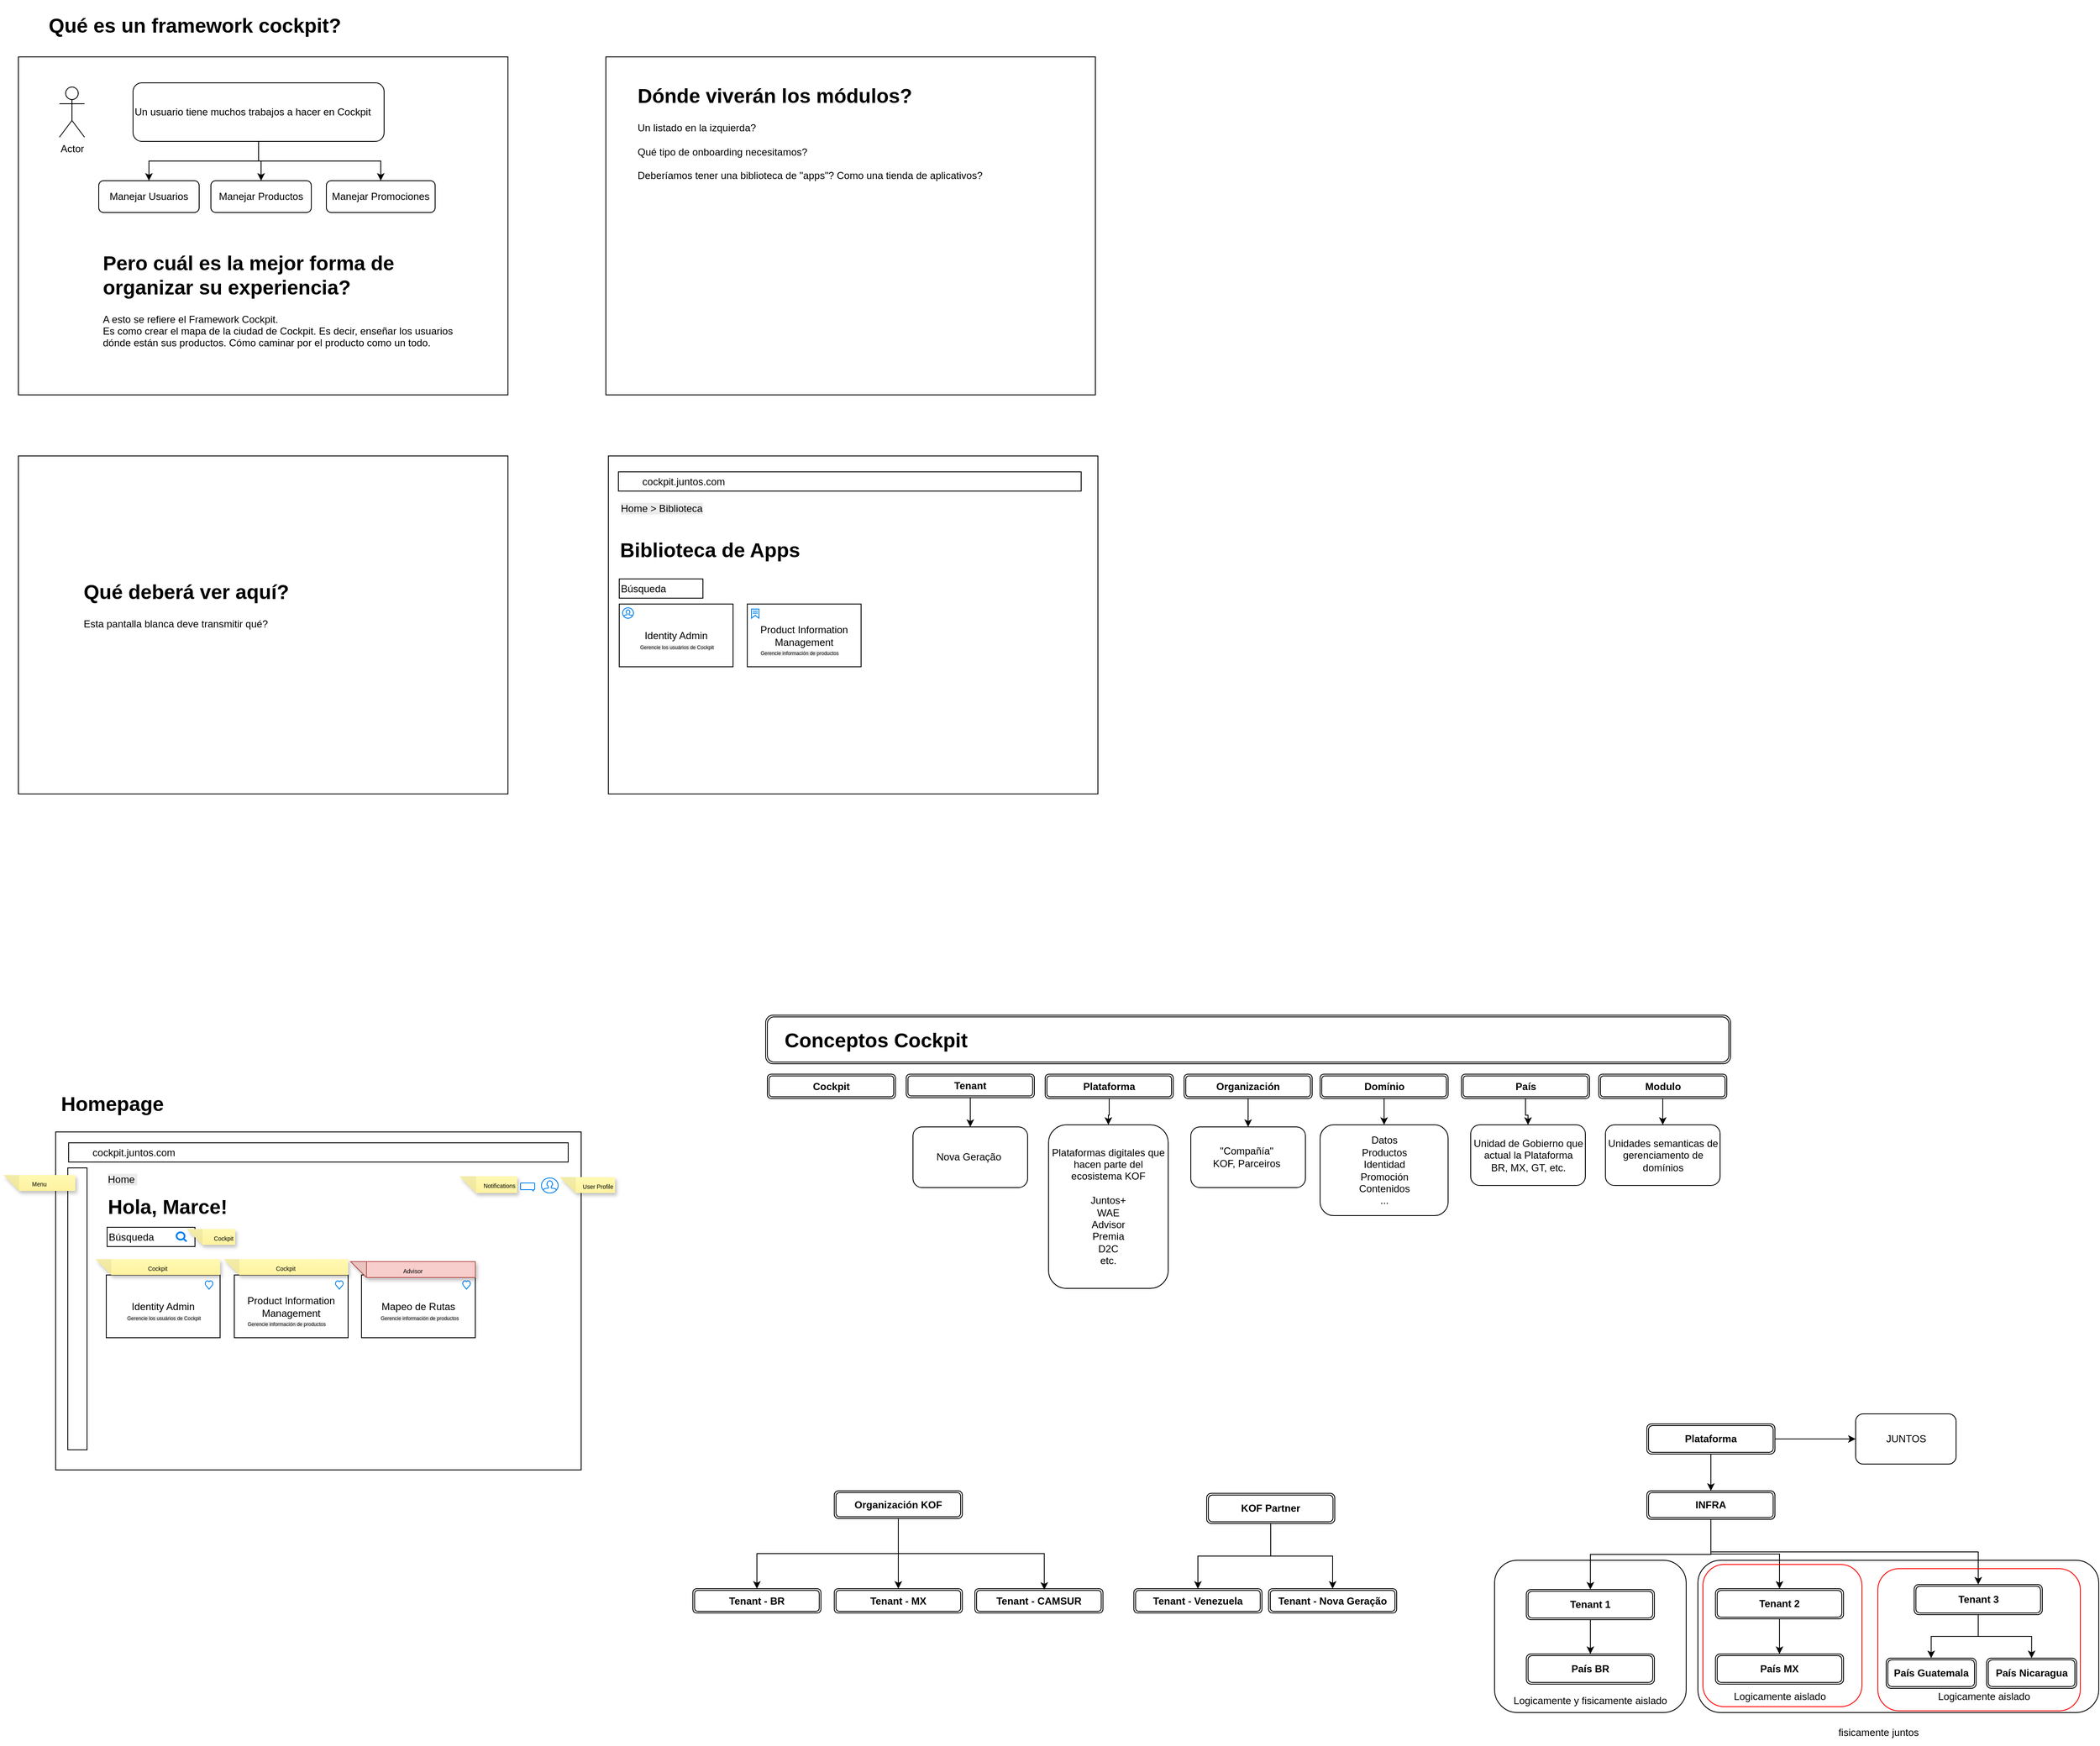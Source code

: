 <mxfile version="27.1.4">
  <diagram name="Página-1" id="NfhQ_CiL9qwO_JdaQRNy">
    <mxGraphModel dx="3854" dy="2146" grid="0" gridSize="10" guides="1" tooltips="1" connect="1" arrows="1" fold="1" page="1" pageScale="1" pageWidth="827" pageHeight="1169" math="0" shadow="0">
      <root>
        <mxCell id="0" />
        <mxCell id="1" parent="0" />
        <mxCell id="zby7YGeYI-O8FfcutoNm-88" value="" style="rounded=1;whiteSpace=wrap;html=1;" vertex="1" parent="1">
          <mxGeometry x="2076" y="1911" width="479" height="182" as="geometry" />
        </mxCell>
        <mxCell id="zby7YGeYI-O8FfcutoNm-86" value="" style="rounded=1;whiteSpace=wrap;html=1;" vertex="1" parent="1">
          <mxGeometry x="1833" y="1911" width="229" height="182" as="geometry" />
        </mxCell>
        <mxCell id="zby7YGeYI-O8FfcutoNm-31" value="" style="shape=ext;double=1;rounded=1;whiteSpace=wrap;html=1;align=center;" vertex="1" parent="1">
          <mxGeometry x="962" y="1259.5" width="1153" height="58" as="geometry" />
        </mxCell>
        <mxCell id="JKRDZms4e6L6lVvPqIm0-1" value="" style="rounded=0;whiteSpace=wrap;html=1;" parent="1" vertex="1">
          <mxGeometry x="69" y="114" width="585" height="404" as="geometry" />
        </mxCell>
        <mxCell id="JKRDZms4e6L6lVvPqIm0-3" value="&lt;h1&gt;&lt;b&gt;Qué es un framework cockpit?&lt;/b&gt;&lt;/h1&gt;" style="text;html=1;align=center;verticalAlign=middle;whiteSpace=wrap;rounded=0;" parent="1" vertex="1">
          <mxGeometry x="69" y="66" width="422" height="21" as="geometry" />
        </mxCell>
        <mxCell id="JKRDZms4e6L6lVvPqIm0-4" value="Actor" style="shape=umlActor;verticalLabelPosition=bottom;verticalAlign=top;html=1;outlineConnect=0;" parent="1" vertex="1">
          <mxGeometry x="118" y="150" width="30" height="60" as="geometry" />
        </mxCell>
        <mxCell id="JKRDZms4e6L6lVvPqIm0-9" value="" style="edgeStyle=orthogonalEdgeStyle;rounded=0;orthogonalLoop=1;jettySize=auto;html=1;" parent="1" source="JKRDZms4e6L6lVvPqIm0-7" target="JKRDZms4e6L6lVvPqIm0-8" edge="1">
          <mxGeometry relative="1" as="geometry" />
        </mxCell>
        <mxCell id="JKRDZms4e6L6lVvPqIm0-12" style="edgeStyle=orthogonalEdgeStyle;rounded=0;orthogonalLoop=1;jettySize=auto;html=1;" parent="1" source="JKRDZms4e6L6lVvPqIm0-7" target="JKRDZms4e6L6lVvPqIm0-10" edge="1">
          <mxGeometry relative="1" as="geometry" />
        </mxCell>
        <mxCell id="JKRDZms4e6L6lVvPqIm0-13" style="edgeStyle=orthogonalEdgeStyle;rounded=0;orthogonalLoop=1;jettySize=auto;html=1;" parent="1" source="JKRDZms4e6L6lVvPqIm0-7" target="JKRDZms4e6L6lVvPqIm0-11" edge="1">
          <mxGeometry relative="1" as="geometry" />
        </mxCell>
        <mxCell id="JKRDZms4e6L6lVvPqIm0-7" value="Un usuario tiene muchos trabajos a hacer en Cockpit" style="rounded=1;whiteSpace=wrap;html=1;align=left;" parent="1" vertex="1">
          <mxGeometry x="206" y="145" width="300" height="70" as="geometry" />
        </mxCell>
        <mxCell id="JKRDZms4e6L6lVvPqIm0-8" value="Manejar Usuarios" style="rounded=1;whiteSpace=wrap;html=1;align=center;" parent="1" vertex="1">
          <mxGeometry x="165" y="262" width="120" height="38" as="geometry" />
        </mxCell>
        <mxCell id="JKRDZms4e6L6lVvPqIm0-10" value="Manejar Productos" style="rounded=1;whiteSpace=wrap;html=1;align=center;" parent="1" vertex="1">
          <mxGeometry x="299" y="262" width="120" height="38" as="geometry" />
        </mxCell>
        <mxCell id="JKRDZms4e6L6lVvPqIm0-11" value="Manejar Promociones" style="rounded=1;whiteSpace=wrap;html=1;align=center;" parent="1" vertex="1">
          <mxGeometry x="437" y="262" width="130" height="38" as="geometry" />
        </mxCell>
        <mxCell id="JKRDZms4e6L6lVvPqIm0-15" value="&lt;h1 style=&quot;margin-top: 0px;&quot;&gt;Pero cuál es la mejor forma de organizar su experiencia?&lt;/h1&gt;&lt;p&gt;A esto se refiere el Framework Cockpit.&lt;br&gt;Es como crear el mapa de la ciudad de Cockpit. Es decir, enseñar los usuarios dónde están sus productos. Cómo caminar por el producto como un todo.&lt;/p&gt;" style="text;html=1;whiteSpace=wrap;overflow=hidden;rounded=0;" parent="1" vertex="1">
          <mxGeometry x="168" y="340" width="455" height="120" as="geometry" />
        </mxCell>
        <mxCell id="JKRDZms4e6L6lVvPqIm0-16" value="" style="rounded=0;whiteSpace=wrap;html=1;" parent="1" vertex="1">
          <mxGeometry x="771" y="114" width="585" height="404" as="geometry" />
        </mxCell>
        <mxCell id="JKRDZms4e6L6lVvPqIm0-17" value="&lt;h1 style=&quot;margin-top: 0px;&quot;&gt;Dónde viverán los módulos?&lt;/h1&gt;&lt;div&gt;Un listado en la izquierda?&lt;/div&gt;&lt;div&gt;&lt;br&gt;Qué tipo de onboarding necesitamos?&lt;br&gt;&lt;br&gt;Deberíamos tener una biblioteca de &quot;apps&quot;? Como una tienda de aplicativos?&lt;br&gt;&lt;br&gt;&lt;br&gt;&lt;/div&gt;" style="text;html=1;whiteSpace=wrap;overflow=hidden;rounded=0;" parent="1" vertex="1">
          <mxGeometry x="807" y="140" width="455" height="120" as="geometry" />
        </mxCell>
        <mxCell id="JKRDZms4e6L6lVvPqIm0-18" value="" style="rounded=0;whiteSpace=wrap;html=1;" parent="1" vertex="1">
          <mxGeometry x="69" y="591" width="585" height="404" as="geometry" />
        </mxCell>
        <mxCell id="JKRDZms4e6L6lVvPqIm0-20" value="" style="rounded=0;whiteSpace=wrap;html=1;" parent="1" vertex="1">
          <mxGeometry x="774" y="591" width="585" height="404" as="geometry" />
        </mxCell>
        <mxCell id="JKRDZms4e6L6lVvPqIm0-19" value="&lt;h1 style=&quot;margin-top: 0px;&quot;&gt;Qué deberá ver aquí?&lt;/h1&gt;&lt;div&gt;Esta pantalla blanca deve transmitir qué?&lt;/div&gt;" style="text;html=1;whiteSpace=wrap;overflow=hidden;rounded=0;" parent="1" vertex="1">
          <mxGeometry x="145" y="733" width="455" height="120" as="geometry" />
        </mxCell>
        <mxCell id="JKRDZms4e6L6lVvPqIm0-22" value="&lt;span style=&quot;white-space: pre;&quot;&gt;&#x9;&lt;/span&gt;cockpit.juntos.com" style="rounded=0;whiteSpace=wrap;html=1;align=left;" parent="1" vertex="1">
          <mxGeometry x="786" y="610" width="553" height="23" as="geometry" />
        </mxCell>
        <mxCell id="JKRDZms4e6L6lVvPqIm0-23" value="&lt;h1 style=&quot;margin-top: 0px;&quot;&gt;Biblioteca de Apps&lt;/h1&gt;" style="text;html=1;whiteSpace=wrap;overflow=hidden;rounded=0;" parent="1" vertex="1">
          <mxGeometry x="786" y="683" width="455" height="39" as="geometry" />
        </mxCell>
        <mxCell id="JKRDZms4e6L6lVvPqIm0-24" value="Búsqueda" style="rounded=0;whiteSpace=wrap;html=1;align=left;" parent="1" vertex="1">
          <mxGeometry x="787" y="738" width="100" height="23" as="geometry" />
        </mxCell>
        <mxCell id="JKRDZms4e6L6lVvPqIm0-26" value="Identity Admin" style="rounded=0;whiteSpace=wrap;html=1;align=center;" parent="1" vertex="1">
          <mxGeometry x="787" y="768" width="136" height="75" as="geometry" />
        </mxCell>
        <mxCell id="JKRDZms4e6L6lVvPqIm0-33" value="&lt;span style=&quot;color: rgb(0, 0, 0); font-family: Helvetica; font-size: 12px; font-style: normal; font-variant-ligatures: normal; font-variant-caps: normal; font-weight: 400; letter-spacing: normal; orphans: 2; text-align: left; text-indent: 0px; text-transform: none; widows: 2; word-spacing: 0px; -webkit-text-stroke-width: 0px; white-space: normal; background-color: rgb(236, 236, 236); text-decoration-thickness: initial; text-decoration-style: initial; text-decoration-color: initial; float: none; display: inline !important;&quot;&gt;Home &amp;gt; Biblioteca&lt;/span&gt;" style="text;whiteSpace=wrap;html=1;" parent="1" vertex="1">
          <mxGeometry x="787" y="640" width="108.11" height="36" as="geometry" />
        </mxCell>
        <mxCell id="JKRDZms4e6L6lVvPqIm0-34" value="" style="html=1;verticalLabelPosition=bottom;align=center;labelBackgroundColor=#ffffff;verticalAlign=top;strokeWidth=1;strokeColor=#0080F0;shadow=0;dashed=0;shape=mxgraph.ios7.icons.user;" parent="1" vertex="1">
          <mxGeometry x="791" y="772.5" width="13" height="12.5" as="geometry" />
        </mxCell>
        <mxCell id="JKRDZms4e6L6lVvPqIm0-35" value="&lt;font style=&quot;font-size: 6px;&quot;&gt;&lt;span style=&quot;color: rgb(0, 0, 0); font-family: Helvetica; font-style: normal; font-variant-ligatures: normal; font-variant-caps: normal; font-weight: 400; letter-spacing: normal; orphans: 2; text-align: left; text-indent: 0px; text-transform: none; widows: 2; word-spacing: 0px; -webkit-text-stroke-width: 0px; white-space: normal; background-color: rgb(236, 236, 236); text-decoration-thickness: initial; text-decoration-style: initial; text-decoration-color: initial; float: none; display: inline !important;&quot;&gt;&lt;font style=&quot;&quot;&gt;Gerencie los usuários de Cockpi&lt;/font&gt;&lt;/span&gt;&lt;span style=&quot;color: rgb(0, 0, 0); font-family: Helvetica; font-style: normal; font-variant-ligatures: normal; font-variant-caps: normal; font-weight: 400; letter-spacing: normal; orphans: 2; text-align: left; text-indent: 0px; text-transform: none; widows: 2; word-spacing: 0px; -webkit-text-stroke-width: 0px; white-space: normal; background-color: rgb(236, 236, 236); text-decoration-thickness: initial; text-decoration-style: initial; text-decoration-color: initial; float: none; display: inline !important;&quot;&gt;t&lt;/span&gt;&lt;/font&gt;" style="text;whiteSpace=wrap;html=1;" parent="1" vertex="1">
          <mxGeometry x="810" y="804" width="95" height="29" as="geometry" />
        </mxCell>
        <mxCell id="JKRDZms4e6L6lVvPqIm0-36" value="Product Information Management" style="rounded=0;whiteSpace=wrap;html=1;align=center;" parent="1" vertex="1">
          <mxGeometry x="940" y="768" width="136" height="75" as="geometry" />
        </mxCell>
        <mxCell id="JKRDZms4e6L6lVvPqIm0-38" value="&lt;font style=&quot;font-size: 6px;&quot;&gt;&lt;span style=&quot;color: rgb(0, 0, 0); font-family: Helvetica; font-style: normal; font-variant-ligatures: normal; font-variant-caps: normal; font-weight: 400; letter-spacing: normal; orphans: 2; text-align: left; text-indent: 0px; text-transform: none; widows: 2; word-spacing: 0px; -webkit-text-stroke-width: 0px; white-space: normal; background-color: rgb(236, 236, 236); text-decoration-thickness: initial; text-decoration-style: initial; text-decoration-color: initial; float: none; display: inline !important;&quot;&gt;&lt;font style=&quot;&quot;&gt;Gerencie información de productos&lt;/font&gt;&lt;/span&gt;&lt;/font&gt;" style="text;whiteSpace=wrap;html=1;" parent="1" vertex="1">
          <mxGeometry x="954" y="811" width="100.5" height="22" as="geometry" />
        </mxCell>
        <mxCell id="JKRDZms4e6L6lVvPqIm0-39" value="" style="html=1;verticalLabelPosition=bottom;align=center;labelBackgroundColor=#ffffff;verticalAlign=top;strokeWidth=1;strokeColor=#0080F0;shadow=0;dashed=0;shape=mxgraph.ios7.icons.bookmark;" parent="1" vertex="1">
          <mxGeometry x="945" y="774" width="9" height="11" as="geometry" />
        </mxCell>
        <mxCell id="zby7YGeYI-O8FfcutoNm-1" value="" style="rounded=0;whiteSpace=wrap;html=1;" vertex="1" parent="1">
          <mxGeometry x="113.5" y="1399" width="628" height="404" as="geometry" />
        </mxCell>
        <mxCell id="zby7YGeYI-O8FfcutoNm-2" value="&lt;span style=&quot;white-space: pre;&quot;&gt;&#x9;&lt;/span&gt;cockpit.juntos.com" style="rounded=0;whiteSpace=wrap;html=1;align=left;" vertex="1" parent="1">
          <mxGeometry x="129" y="1412" width="597" height="23" as="geometry" />
        </mxCell>
        <mxCell id="zby7YGeYI-O8FfcutoNm-3" value="&lt;h1 style=&quot;margin-top: 0px;&quot;&gt;Hola, Marce!&lt;/h1&gt;" style="text;html=1;whiteSpace=wrap;overflow=hidden;rounded=0;" vertex="1" parent="1">
          <mxGeometry x="174" y="1468" width="455" height="39" as="geometry" />
        </mxCell>
        <mxCell id="zby7YGeYI-O8FfcutoNm-4" value="Búsqueda" style="rounded=0;whiteSpace=wrap;html=1;align=left;" vertex="1" parent="1">
          <mxGeometry x="175" y="1513" width="105" height="23" as="geometry" />
        </mxCell>
        <mxCell id="zby7YGeYI-O8FfcutoNm-5" value="Identity Admin" style="rounded=0;whiteSpace=wrap;html=1;align=center;" vertex="1" parent="1">
          <mxGeometry x="174" y="1570" width="136" height="75" as="geometry" />
        </mxCell>
        <mxCell id="zby7YGeYI-O8FfcutoNm-6" value="&lt;span style=&quot;color: rgb(0, 0, 0); font-family: Helvetica; font-size: 12px; font-style: normal; font-variant-ligatures: normal; font-variant-caps: normal; font-weight: 400; letter-spacing: normal; orphans: 2; text-align: left; text-indent: 0px; text-transform: none; widows: 2; word-spacing: 0px; -webkit-text-stroke-width: 0px; white-space: normal; background-color: rgb(236, 236, 236); text-decoration-thickness: initial; text-decoration-style: initial; text-decoration-color: initial; float: none; display: inline !important;&quot;&gt;Home&amp;nbsp;&lt;/span&gt;" style="text;whiteSpace=wrap;html=1;" vertex="1" parent="1">
          <mxGeometry x="174" y="1442" width="108.11" height="36" as="geometry" />
        </mxCell>
        <mxCell id="zby7YGeYI-O8FfcutoNm-8" value="&lt;font style=&quot;font-size: 6px;&quot;&gt;&lt;span style=&quot;color: rgb(0, 0, 0); font-family: Helvetica; font-style: normal; font-variant-ligatures: normal; font-variant-caps: normal; font-weight: 400; letter-spacing: normal; orphans: 2; text-align: left; text-indent: 0px; text-transform: none; widows: 2; word-spacing: 0px; -webkit-text-stroke-width: 0px; white-space: normal; background-color: rgb(236, 236, 236); text-decoration-thickness: initial; text-decoration-style: initial; text-decoration-color: initial; float: none; display: inline !important;&quot;&gt;&lt;font style=&quot;&quot;&gt;Gerencie los usuários de Cockpi&lt;/font&gt;&lt;/span&gt;&lt;span style=&quot;color: rgb(0, 0, 0); font-family: Helvetica; font-style: normal; font-variant-ligatures: normal; font-variant-caps: normal; font-weight: 400; letter-spacing: normal; orphans: 2; text-align: left; text-indent: 0px; text-transform: none; widows: 2; word-spacing: 0px; -webkit-text-stroke-width: 0px; white-space: normal; background-color: rgb(236, 236, 236); text-decoration-thickness: initial; text-decoration-style: initial; text-decoration-color: initial; float: none; display: inline !important;&quot;&gt;t&lt;/span&gt;&lt;/font&gt;" style="text;whiteSpace=wrap;html=1;" vertex="1" parent="1">
          <mxGeometry x="197" y="1606" width="95" height="29" as="geometry" />
        </mxCell>
        <mxCell id="zby7YGeYI-O8FfcutoNm-9" value="Product Information Management" style="rounded=0;whiteSpace=wrap;html=1;align=center;" vertex="1" parent="1">
          <mxGeometry x="327" y="1570" width="136" height="75" as="geometry" />
        </mxCell>
        <mxCell id="zby7YGeYI-O8FfcutoNm-10" value="&lt;font style=&quot;font-size: 6px;&quot;&gt;&lt;span style=&quot;color: rgb(0, 0, 0); font-family: Helvetica; font-style: normal; font-variant-ligatures: normal; font-variant-caps: normal; font-weight: 400; letter-spacing: normal; orphans: 2; text-align: left; text-indent: 0px; text-transform: none; widows: 2; word-spacing: 0px; -webkit-text-stroke-width: 0px; white-space: normal; background-color: rgb(236, 236, 236); text-decoration-thickness: initial; text-decoration-style: initial; text-decoration-color: initial; float: none; display: inline !important;&quot;&gt;&lt;font style=&quot;&quot;&gt;Gerencie información de productos&lt;/font&gt;&lt;/span&gt;&lt;/font&gt;" style="text;whiteSpace=wrap;html=1;" vertex="1" parent="1">
          <mxGeometry x="341" y="1613" width="100.5" height="22" as="geometry" />
        </mxCell>
        <mxCell id="zby7YGeYI-O8FfcutoNm-12" value="" style="html=1;verticalLabelPosition=bottom;align=center;labelBackgroundColor=#ffffff;verticalAlign=top;strokeWidth=2;strokeColor=#0080F0;shadow=0;dashed=0;shape=mxgraph.ios7.icons.looking_glass;" vertex="1" parent="1">
          <mxGeometry x="258" y="1519" width="12" height="11" as="geometry" />
        </mxCell>
        <mxCell id="zby7YGeYI-O8FfcutoNm-13" value="" style="html=1;verticalLabelPosition=bottom;align=center;labelBackgroundColor=#ffffff;verticalAlign=top;strokeWidth=1;strokeColor=#0080F0;shadow=0;dashed=0;shape=mxgraph.ios7.icons.user;" vertex="1" parent="1">
          <mxGeometry x="694" y="1454" width="20" height="18" as="geometry" />
        </mxCell>
        <mxCell id="zby7YGeYI-O8FfcutoNm-14" value="" style="html=1;verticalLabelPosition=bottom;align=center;labelBackgroundColor=#ffffff;verticalAlign=top;strokeWidth=1;strokeColor=#0080F0;shadow=0;dashed=0;shape=mxgraph.ios7.icons.heart;" vertex="1" parent="1">
          <mxGeometry x="292" y="1576.7" width="9.6" height="10.3" as="geometry" />
        </mxCell>
        <mxCell id="zby7YGeYI-O8FfcutoNm-15" value="" style="html=1;verticalLabelPosition=bottom;align=center;labelBackgroundColor=#ffffff;verticalAlign=top;strokeWidth=1;strokeColor=#0080F0;shadow=0;dashed=0;shape=mxgraph.ios7.icons.heart;" vertex="1" parent="1">
          <mxGeometry x="447.7" y="1576.7" width="9.6" height="10.3" as="geometry" />
        </mxCell>
        <mxCell id="zby7YGeYI-O8FfcutoNm-16" value="" style="rounded=0;whiteSpace=wrap;html=1;align=left;rotation=90;" vertex="1" parent="1">
          <mxGeometry x="-29" y="1599" width="337" height="23" as="geometry" />
        </mxCell>
        <mxCell id="zby7YGeYI-O8FfcutoNm-17" value="" style="html=1;verticalLabelPosition=bottom;align=center;labelBackgroundColor=#ffffff;verticalAlign=top;strokeWidth=1;strokeColor=#0080F0;shadow=0;dashed=0;shape=mxgraph.ios7.icons.message;" vertex="1" parent="1">
          <mxGeometry x="669" y="1460" width="17" height="9.5" as="geometry" />
        </mxCell>
        <mxCell id="zby7YGeYI-O8FfcutoNm-19" value="&lt;font style=&quot;font-size: 7px;&quot;&gt;Notifications&lt;/font&gt;" style="shape=note;whiteSpace=wrap;html=1;backgroundOutline=1;fontColor=#000000;darkOpacity=0.05;fillColor=#FFF9B2;strokeColor=none;fillStyle=solid;direction=west;gradientDirection=north;gradientColor=#FFF2A1;shadow=1;size=20;pointerEvents=1;align=right;" vertex="1" parent="1">
          <mxGeometry x="596" y="1452" width="69" height="20" as="geometry" />
        </mxCell>
        <mxCell id="zby7YGeYI-O8FfcutoNm-20" value="&lt;font style=&quot;font-size: 7px;&quot;&gt;User Profile&lt;/font&gt;" style="shape=note;whiteSpace=wrap;html=1;backgroundOutline=1;fontColor=#000000;darkOpacity=0.05;fillColor=#FFF9B2;strokeColor=none;fillStyle=solid;direction=west;gradientDirection=north;gradientColor=#FFF2A1;shadow=1;size=20;pointerEvents=1;align=right;" vertex="1" parent="1">
          <mxGeometry x="716" y="1453" width="66" height="19" as="geometry" />
        </mxCell>
        <mxCell id="zby7YGeYI-O8FfcutoNm-21" value="&lt;font style=&quot;font-size: 7px;&quot;&gt;Menu&lt;/font&gt;" style="shape=note;whiteSpace=wrap;html=1;backgroundOutline=1;fontColor=#000000;darkOpacity=0.05;fillColor=#FFF9B2;strokeColor=none;fillStyle=solid;direction=west;gradientDirection=north;gradientColor=#FFF2A1;shadow=1;size=20;pointerEvents=1;align=center;" vertex="1" parent="1">
          <mxGeometry x="51" y="1450.5" width="86" height="19" as="geometry" />
        </mxCell>
        <mxCell id="zby7YGeYI-O8FfcutoNm-22" value="&lt;h1 style=&quot;margin-top: 0px;&quot;&gt;Homepage&lt;/h1&gt;" style="text;html=1;whiteSpace=wrap;overflow=hidden;rounded=0;" vertex="1" parent="1">
          <mxGeometry x="118" y="1345" width="455" height="39" as="geometry" />
        </mxCell>
        <mxCell id="zby7YGeYI-O8FfcutoNm-23" value="&lt;font style=&quot;font-size: 7px;&quot;&gt;Cockpit&lt;/font&gt;" style="shape=note;whiteSpace=wrap;html=1;backgroundOutline=1;fontColor=#000000;darkOpacity=0.05;fillColor=#FFF9B2;strokeColor=none;fillStyle=solid;direction=west;gradientDirection=north;gradientColor=#FFF2A1;shadow=1;size=20;pointerEvents=1;" vertex="1" parent="1">
          <mxGeometry x="161" y="1551" width="149" height="19" as="geometry" />
        </mxCell>
        <mxCell id="zby7YGeYI-O8FfcutoNm-24" value="&lt;font style=&quot;font-size: 7px;&quot;&gt;Cockpit&lt;/font&gt;" style="shape=note;whiteSpace=wrap;html=1;backgroundOutline=1;fontColor=#000000;darkOpacity=0.05;fillColor=#FFF9B2;strokeColor=none;fillStyle=solid;direction=west;gradientDirection=north;gradientColor=#FFF2A1;shadow=1;size=20;pointerEvents=1;" vertex="1" parent="1">
          <mxGeometry x="314" y="1551" width="149" height="19" as="geometry" />
        </mxCell>
        <mxCell id="zby7YGeYI-O8FfcutoNm-25" value="Mapeo de Rutas" style="rounded=0;whiteSpace=wrap;html=1;align=center;" vertex="1" parent="1">
          <mxGeometry x="479" y="1570" width="136" height="75" as="geometry" />
        </mxCell>
        <mxCell id="zby7YGeYI-O8FfcutoNm-26" value="&lt;font style=&quot;font-size: 6px;&quot;&gt;&lt;span style=&quot;color: rgb(0, 0, 0); font-family: Helvetica; font-style: normal; font-variant-ligatures: normal; font-variant-caps: normal; font-weight: 400; letter-spacing: normal; orphans: 2; text-align: left; text-indent: 0px; text-transform: none; widows: 2; word-spacing: 0px; -webkit-text-stroke-width: 0px; white-space: normal; background-color: rgb(236, 236, 236); text-decoration-thickness: initial; text-decoration-style: initial; text-decoration-color: initial; float: none; display: inline !important;&quot;&gt;&lt;font style=&quot;&quot;&gt;Gerencie información de productos&lt;/font&gt;&lt;/span&gt;&lt;/font&gt;" style="text;whiteSpace=wrap;html=1;" vertex="1" parent="1">
          <mxGeometry x="499.5" y="1606" width="100.5" height="22" as="geometry" />
        </mxCell>
        <mxCell id="zby7YGeYI-O8FfcutoNm-27" value="" style="html=1;verticalLabelPosition=bottom;align=center;labelBackgroundColor=#ffffff;verticalAlign=top;strokeWidth=1;strokeColor=#0080F0;shadow=0;dashed=0;shape=mxgraph.ios7.icons.heart;" vertex="1" parent="1">
          <mxGeometry x="599.7" y="1576.7" width="9.6" height="10.3" as="geometry" />
        </mxCell>
        <mxCell id="zby7YGeYI-O8FfcutoNm-28" value="&lt;font style=&quot;font-size: 7px;&quot;&gt;Advisor&lt;/font&gt;" style="shape=note;whiteSpace=wrap;html=1;backgroundOutline=1;darkOpacity=0.05;fillColor=#f8cecc;strokeColor=#b85450;fillStyle=solid;direction=west;gradientDirection=north;shadow=1;size=20;pointerEvents=1;" vertex="1" parent="1">
          <mxGeometry x="466" y="1554" width="149" height="19" as="geometry" />
        </mxCell>
        <mxCell id="zby7YGeYI-O8FfcutoNm-29" value="&lt;font style=&quot;font-size: 7px;&quot;&gt;Cockpit&lt;/font&gt;" style="shape=note;whiteSpace=wrap;html=1;backgroundOutline=1;fontColor=#000000;darkOpacity=0.05;fillColor=#FFF9B2;strokeColor=none;fillStyle=solid;direction=west;gradientDirection=north;gradientColor=#FFF2A1;shadow=1;size=20;pointerEvents=1;align=right;" vertex="1" parent="1">
          <mxGeometry x="270" y="1515" width="58" height="19" as="geometry" />
        </mxCell>
        <mxCell id="zby7YGeYI-O8FfcutoNm-30" value="&lt;h1 style=&quot;margin-top: 0px;&quot;&gt;Conceptos Cockpit&lt;/h1&gt;" style="text;html=1;whiteSpace=wrap;overflow=hidden;rounded=0;align=center;" vertex="1" parent="1">
          <mxGeometry x="980" y="1269" width="228" height="39" as="geometry" />
        </mxCell>
        <mxCell id="zby7YGeYI-O8FfcutoNm-32" value="&lt;b&gt;Cockpit&lt;/b&gt;" style="shape=ext;double=1;rounded=1;whiteSpace=wrap;html=1;" vertex="1" parent="1">
          <mxGeometry x="964" y="1330" width="153" height="29" as="geometry" />
        </mxCell>
        <mxCell id="zby7YGeYI-O8FfcutoNm-52" value="" style="edgeStyle=orthogonalEdgeStyle;rounded=0;orthogonalLoop=1;jettySize=auto;html=1;" edge="1" parent="1" source="zby7YGeYI-O8FfcutoNm-33" target="zby7YGeYI-O8FfcutoNm-51">
          <mxGeometry relative="1" as="geometry" />
        </mxCell>
        <mxCell id="zby7YGeYI-O8FfcutoNm-33" value="&lt;b&gt;Tenant&lt;/b&gt;" style="shape=ext;double=1;rounded=1;whiteSpace=wrap;html=1;" vertex="1" parent="1">
          <mxGeometry x="1130" y="1330" width="153" height="28" as="geometry" />
        </mxCell>
        <mxCell id="zby7YGeYI-O8FfcutoNm-46" value="" style="edgeStyle=orthogonalEdgeStyle;rounded=0;orthogonalLoop=1;jettySize=auto;html=1;" edge="1" parent="1" source="zby7YGeYI-O8FfcutoNm-34" target="zby7YGeYI-O8FfcutoNm-45">
          <mxGeometry relative="1" as="geometry" />
        </mxCell>
        <mxCell id="zby7YGeYI-O8FfcutoNm-34" value="&lt;b&gt;Plataforma&lt;/b&gt;" style="shape=ext;double=1;rounded=1;whiteSpace=wrap;html=1;" vertex="1" parent="1">
          <mxGeometry x="1296" y="1330" width="153" height="29" as="geometry" />
        </mxCell>
        <mxCell id="zby7YGeYI-O8FfcutoNm-42" value="" style="edgeStyle=orthogonalEdgeStyle;rounded=0;orthogonalLoop=1;jettySize=auto;html=1;" edge="1" parent="1" source="zby7YGeYI-O8FfcutoNm-35" target="zby7YGeYI-O8FfcutoNm-41">
          <mxGeometry relative="1" as="geometry" />
        </mxCell>
        <mxCell id="zby7YGeYI-O8FfcutoNm-35" value="&lt;b&gt;Domínio&lt;/b&gt;" style="shape=ext;double=1;rounded=1;whiteSpace=wrap;html=1;" vertex="1" parent="1">
          <mxGeometry x="1624.5" y="1330" width="153" height="29" as="geometry" />
        </mxCell>
        <mxCell id="zby7YGeYI-O8FfcutoNm-44" value="" style="edgeStyle=orthogonalEdgeStyle;rounded=0;orthogonalLoop=1;jettySize=auto;html=1;" edge="1" parent="1" source="zby7YGeYI-O8FfcutoNm-36" target="zby7YGeYI-O8FfcutoNm-43">
          <mxGeometry relative="1" as="geometry" />
        </mxCell>
        <mxCell id="zby7YGeYI-O8FfcutoNm-36" value="&lt;b&gt;País&lt;/b&gt;" style="shape=ext;double=1;rounded=1;whiteSpace=wrap;html=1;" vertex="1" parent="1">
          <mxGeometry x="1793.5" y="1330" width="153" height="29" as="geometry" />
        </mxCell>
        <mxCell id="zby7YGeYI-O8FfcutoNm-48" style="edgeStyle=orthogonalEdgeStyle;rounded=0;orthogonalLoop=1;jettySize=auto;html=1;entryX=0.5;entryY=0;entryDx=0;entryDy=0;" edge="1" parent="1" source="zby7YGeYI-O8FfcutoNm-39" target="zby7YGeYI-O8FfcutoNm-47">
          <mxGeometry relative="1" as="geometry" />
        </mxCell>
        <mxCell id="zby7YGeYI-O8FfcutoNm-39" value="&lt;b&gt;Modulo&lt;/b&gt;" style="shape=ext;double=1;rounded=1;whiteSpace=wrap;html=1;" vertex="1" parent="1">
          <mxGeometry x="1957.5" y="1330" width="153" height="29" as="geometry" />
        </mxCell>
        <mxCell id="zby7YGeYI-O8FfcutoNm-50" value="" style="edgeStyle=orthogonalEdgeStyle;rounded=0;orthogonalLoop=1;jettySize=auto;html=1;" edge="1" parent="1" source="zby7YGeYI-O8FfcutoNm-40" target="zby7YGeYI-O8FfcutoNm-49">
          <mxGeometry relative="1" as="geometry" />
        </mxCell>
        <mxCell id="zby7YGeYI-O8FfcutoNm-40" value="&lt;b&gt;Organización&lt;/b&gt;" style="shape=ext;double=1;rounded=1;whiteSpace=wrap;html=1;" vertex="1" parent="1">
          <mxGeometry x="1462" y="1330" width="153" height="29" as="geometry" />
        </mxCell>
        <mxCell id="zby7YGeYI-O8FfcutoNm-41" value="Datos&lt;br&gt;Productos&lt;br&gt;Identidad&lt;br&gt;Promoción&lt;div&gt;Contenidos&lt;br&gt;...&lt;/div&gt;" style="rounded=1;whiteSpace=wrap;html=1;" vertex="1" parent="1">
          <mxGeometry x="1624.5" y="1390.5" width="153" height="108.5" as="geometry" />
        </mxCell>
        <mxCell id="zby7YGeYI-O8FfcutoNm-43" value="Unidad de Gobierno que actual la Plataforma&lt;br&gt;BR, MX, GT, etc." style="rounded=1;whiteSpace=wrap;html=1;" vertex="1" parent="1">
          <mxGeometry x="1804.5" y="1390.5" width="137" height="72.5" as="geometry" />
        </mxCell>
        <mxCell id="zby7YGeYI-O8FfcutoNm-45" value="Plataformas digitales que hacen parte del ecosistema KOF&lt;br&gt;&lt;br&gt;Juntos+&lt;br&gt;WAE&lt;br&gt;Advisor&lt;br&gt;Premia&lt;div&gt;D2C&lt;/div&gt;&lt;div&gt;etc.&lt;/div&gt;" style="whiteSpace=wrap;html=1;rounded=1;" vertex="1" parent="1">
          <mxGeometry x="1300" y="1390.5" width="143" height="195.5" as="geometry" />
        </mxCell>
        <mxCell id="zby7YGeYI-O8FfcutoNm-47" value="Unidades semanticas de gerenciamento de domínios" style="rounded=1;whiteSpace=wrap;html=1;" vertex="1" parent="1">
          <mxGeometry x="1965.5" y="1390.5" width="137" height="72.5" as="geometry" />
        </mxCell>
        <mxCell id="zby7YGeYI-O8FfcutoNm-49" value="&quot;Compañía&quot;&amp;nbsp;&lt;br&gt;KOF, Parceiros&amp;nbsp;" style="rounded=1;whiteSpace=wrap;html=1;" vertex="1" parent="1">
          <mxGeometry x="1470" y="1393" width="137" height="72.5" as="geometry" />
        </mxCell>
        <mxCell id="zby7YGeYI-O8FfcutoNm-51" value="Nova Geração&amp;nbsp;" style="rounded=1;whiteSpace=wrap;html=1;" vertex="1" parent="1">
          <mxGeometry x="1138" y="1393" width="137" height="72.5" as="geometry" />
        </mxCell>
        <mxCell id="zby7YGeYI-O8FfcutoNm-55" value="" style="edgeStyle=orthogonalEdgeStyle;rounded=0;orthogonalLoop=1;jettySize=auto;html=1;exitX=0.5;exitY=1;exitDx=0;exitDy=0;" edge="1" parent="1" source="zby7YGeYI-O8FfcutoNm-53" target="zby7YGeYI-O8FfcutoNm-54">
          <mxGeometry relative="1" as="geometry" />
        </mxCell>
        <mxCell id="zby7YGeYI-O8FfcutoNm-58" style="edgeStyle=orthogonalEdgeStyle;rounded=0;orthogonalLoop=1;jettySize=auto;html=1;entryX=0.5;entryY=0;entryDx=0;entryDy=0;" edge="1" parent="1" source="zby7YGeYI-O8FfcutoNm-53" target="zby7YGeYI-O8FfcutoNm-56">
          <mxGeometry relative="1" as="geometry" />
        </mxCell>
        <mxCell id="zby7YGeYI-O8FfcutoNm-53" value="&lt;b&gt;Organización KOF&lt;/b&gt;" style="shape=ext;double=1;rounded=1;whiteSpace=wrap;html=1;" vertex="1" parent="1">
          <mxGeometry x="1044" y="1828" width="153" height="33" as="geometry" />
        </mxCell>
        <mxCell id="zby7YGeYI-O8FfcutoNm-54" value="&lt;b&gt;Tenant - BR&lt;/b&gt;" style="shape=ext;double=1;rounded=1;whiteSpace=wrap;html=1;" vertex="1" parent="1">
          <mxGeometry x="875" y="1945" width="153" height="29" as="geometry" />
        </mxCell>
        <mxCell id="zby7YGeYI-O8FfcutoNm-56" value="&lt;b&gt;Tenant - MX&lt;/b&gt;" style="shape=ext;double=1;rounded=1;whiteSpace=wrap;html=1;" vertex="1" parent="1">
          <mxGeometry x="1044" y="1945" width="153" height="29" as="geometry" />
        </mxCell>
        <mxCell id="zby7YGeYI-O8FfcutoNm-57" value="&lt;b&gt;Tenant - CAMSUR&lt;/b&gt;" style="shape=ext;double=1;rounded=1;whiteSpace=wrap;html=1;" vertex="1" parent="1">
          <mxGeometry x="1212" y="1945" width="153" height="29" as="geometry" />
        </mxCell>
        <mxCell id="zby7YGeYI-O8FfcutoNm-59" style="edgeStyle=orthogonalEdgeStyle;rounded=0;orthogonalLoop=1;jettySize=auto;html=1;entryX=0.542;entryY=0.041;entryDx=0;entryDy=0;entryPerimeter=0;exitX=0.5;exitY=1;exitDx=0;exitDy=0;" edge="1" parent="1" source="zby7YGeYI-O8FfcutoNm-53" target="zby7YGeYI-O8FfcutoNm-57">
          <mxGeometry relative="1" as="geometry" />
        </mxCell>
        <mxCell id="zby7YGeYI-O8FfcutoNm-62" style="edgeStyle=orthogonalEdgeStyle;rounded=0;orthogonalLoop=1;jettySize=auto;html=1;" edge="1" parent="1" source="zby7YGeYI-O8FfcutoNm-60" target="zby7YGeYI-O8FfcutoNm-61">
          <mxGeometry relative="1" as="geometry" />
        </mxCell>
        <mxCell id="zby7YGeYI-O8FfcutoNm-64" style="edgeStyle=orthogonalEdgeStyle;rounded=0;orthogonalLoop=1;jettySize=auto;html=1;entryX=0.5;entryY=0;entryDx=0;entryDy=0;exitX=0.5;exitY=1;exitDx=0;exitDy=0;" edge="1" parent="1" source="zby7YGeYI-O8FfcutoNm-60" target="zby7YGeYI-O8FfcutoNm-63">
          <mxGeometry relative="1" as="geometry" />
        </mxCell>
        <mxCell id="zby7YGeYI-O8FfcutoNm-60" value="&lt;b&gt;KOF Partner&lt;/b&gt;" style="shape=ext;double=1;rounded=1;whiteSpace=wrap;html=1;" vertex="1" parent="1">
          <mxGeometry x="1489" y="1831" width="153" height="36" as="geometry" />
        </mxCell>
        <mxCell id="zby7YGeYI-O8FfcutoNm-61" value="&lt;b&gt;Tenant - Venezuela&lt;/b&gt;" style="shape=ext;double=1;rounded=1;whiteSpace=wrap;html=1;" vertex="1" parent="1">
          <mxGeometry x="1402" y="1945" width="153" height="29" as="geometry" />
        </mxCell>
        <mxCell id="zby7YGeYI-O8FfcutoNm-63" value="&lt;b&gt;Tenant - Nova Geração&lt;/b&gt;" style="shape=ext;double=1;rounded=1;whiteSpace=wrap;html=1;" vertex="1" parent="1">
          <mxGeometry x="1563" y="1945" width="153" height="29" as="geometry" />
        </mxCell>
        <mxCell id="zby7YGeYI-O8FfcutoNm-67" value="" style="edgeStyle=orthogonalEdgeStyle;rounded=0;orthogonalLoop=1;jettySize=auto;html=1;" edge="1" parent="1" source="zby7YGeYI-O8FfcutoNm-65" target="zby7YGeYI-O8FfcutoNm-66">
          <mxGeometry relative="1" as="geometry" />
        </mxCell>
        <mxCell id="zby7YGeYI-O8FfcutoNm-69" value="" style="edgeStyle=orthogonalEdgeStyle;rounded=0;orthogonalLoop=1;jettySize=auto;html=1;" edge="1" parent="1" source="zby7YGeYI-O8FfcutoNm-65" target="zby7YGeYI-O8FfcutoNm-68">
          <mxGeometry relative="1" as="geometry" />
        </mxCell>
        <mxCell id="zby7YGeYI-O8FfcutoNm-65" value="&lt;b&gt;Plataforma&lt;/b&gt;" style="shape=ext;double=1;rounded=1;whiteSpace=wrap;html=1;" vertex="1" parent="1">
          <mxGeometry x="2015" y="1748" width="153" height="36" as="geometry" />
        </mxCell>
        <mxCell id="zby7YGeYI-O8FfcutoNm-66" value="JUNTOS" style="whiteSpace=wrap;html=1;rounded=1;" vertex="1" parent="1">
          <mxGeometry x="2264.5" y="1736" width="120" height="60" as="geometry" />
        </mxCell>
        <mxCell id="zby7YGeYI-O8FfcutoNm-71" value="" style="edgeStyle=orthogonalEdgeStyle;rounded=0;orthogonalLoop=1;jettySize=auto;html=1;" edge="1" parent="1" source="zby7YGeYI-O8FfcutoNm-68" target="zby7YGeYI-O8FfcutoNm-70">
          <mxGeometry relative="1" as="geometry" />
        </mxCell>
        <mxCell id="zby7YGeYI-O8FfcutoNm-74" style="edgeStyle=orthogonalEdgeStyle;rounded=0;orthogonalLoop=1;jettySize=auto;html=1;entryX=0.5;entryY=0;entryDx=0;entryDy=0;" edge="1" parent="1" source="zby7YGeYI-O8FfcutoNm-68" target="zby7YGeYI-O8FfcutoNm-72">
          <mxGeometry relative="1" as="geometry" />
        </mxCell>
        <mxCell id="zby7YGeYI-O8FfcutoNm-75" style="edgeStyle=orthogonalEdgeStyle;rounded=0;orthogonalLoop=1;jettySize=auto;html=1;entryX=0.5;entryY=0;entryDx=0;entryDy=0;exitX=0.5;exitY=1;exitDx=0;exitDy=0;" edge="1" parent="1" source="zby7YGeYI-O8FfcutoNm-68" target="zby7YGeYI-O8FfcutoNm-73">
          <mxGeometry relative="1" as="geometry" />
        </mxCell>
        <mxCell id="zby7YGeYI-O8FfcutoNm-68" value="&lt;b&gt;INFRA&lt;/b&gt;" style="shape=ext;double=1;rounded=1;whiteSpace=wrap;html=1;" vertex="1" parent="1">
          <mxGeometry x="2015" y="1828" width="153" height="34" as="geometry" />
        </mxCell>
        <mxCell id="zby7YGeYI-O8FfcutoNm-77" value="" style="edgeStyle=orthogonalEdgeStyle;rounded=0;orthogonalLoop=1;jettySize=auto;html=1;" edge="1" parent="1" source="zby7YGeYI-O8FfcutoNm-70" target="zby7YGeYI-O8FfcutoNm-76">
          <mxGeometry relative="1" as="geometry" />
        </mxCell>
        <mxCell id="zby7YGeYI-O8FfcutoNm-70" value="&lt;b&gt;Tenant 1&lt;/b&gt;" style="shape=ext;double=1;rounded=1;whiteSpace=wrap;html=1;" vertex="1" parent="1">
          <mxGeometry x="1871" y="1946" width="153" height="36" as="geometry" />
        </mxCell>
        <mxCell id="zby7YGeYI-O8FfcutoNm-81" value="" style="edgeStyle=orthogonalEdgeStyle;rounded=0;orthogonalLoop=1;jettySize=auto;html=1;" edge="1" parent="1" source="zby7YGeYI-O8FfcutoNm-72" target="zby7YGeYI-O8FfcutoNm-80">
          <mxGeometry relative="1" as="geometry" />
        </mxCell>
        <mxCell id="zby7YGeYI-O8FfcutoNm-72" value="&lt;b&gt;Tenant 2&lt;/b&gt;" style="shape=ext;double=1;rounded=1;whiteSpace=wrap;html=1;" vertex="1" parent="1">
          <mxGeometry x="2097" y="1945" width="153" height="36" as="geometry" />
        </mxCell>
        <mxCell id="zby7YGeYI-O8FfcutoNm-83" value="" style="edgeStyle=orthogonalEdgeStyle;rounded=0;orthogonalLoop=1;jettySize=auto;html=1;" edge="1" parent="1" source="zby7YGeYI-O8FfcutoNm-73" target="zby7YGeYI-O8FfcutoNm-82">
          <mxGeometry relative="1" as="geometry" />
        </mxCell>
        <mxCell id="zby7YGeYI-O8FfcutoNm-85" style="edgeStyle=orthogonalEdgeStyle;rounded=0;orthogonalLoop=1;jettySize=auto;html=1;entryX=0.5;entryY=0;entryDx=0;entryDy=0;" edge="1" parent="1" source="zby7YGeYI-O8FfcutoNm-73" target="zby7YGeYI-O8FfcutoNm-84">
          <mxGeometry relative="1" as="geometry" />
        </mxCell>
        <mxCell id="zby7YGeYI-O8FfcutoNm-73" value="&lt;b&gt;Tenant 3&lt;/b&gt;" style="shape=ext;double=1;rounded=1;whiteSpace=wrap;html=1;" vertex="1" parent="1">
          <mxGeometry x="2334.5" y="1940" width="153" height="36" as="geometry" />
        </mxCell>
        <mxCell id="zby7YGeYI-O8FfcutoNm-76" value="&lt;b&gt;País BR&lt;/b&gt;" style="shape=ext;double=1;rounded=1;whiteSpace=wrap;html=1;" vertex="1" parent="1">
          <mxGeometry x="1871" y="2023" width="153" height="36" as="geometry" />
        </mxCell>
        <mxCell id="zby7YGeYI-O8FfcutoNm-80" value="&lt;b&gt;País MX&lt;/b&gt;" style="shape=ext;double=1;rounded=1;whiteSpace=wrap;html=1;" vertex="1" parent="1">
          <mxGeometry x="2097" y="2023" width="153" height="36" as="geometry" />
        </mxCell>
        <mxCell id="zby7YGeYI-O8FfcutoNm-82" value="&lt;b&gt;País Guatemala&lt;/b&gt;" style="shape=ext;double=1;rounded=1;whiteSpace=wrap;html=1;" vertex="1" parent="1">
          <mxGeometry x="2301" y="2028" width="107.5" height="36" as="geometry" />
        </mxCell>
        <mxCell id="zby7YGeYI-O8FfcutoNm-84" value="&lt;b&gt;País Nicaragua&lt;/b&gt;" style="shape=ext;double=1;rounded=1;whiteSpace=wrap;html=1;" vertex="1" parent="1">
          <mxGeometry x="2421" y="2028" width="107.5" height="36" as="geometry" />
        </mxCell>
        <mxCell id="zby7YGeYI-O8FfcutoNm-89" value="Logicamente y fisicamente aislado" style="text;html=1;align=center;verticalAlign=middle;whiteSpace=wrap;rounded=0;" vertex="1" parent="1">
          <mxGeometry x="1849" y="2064" width="197" height="30" as="geometry" />
        </mxCell>
        <mxCell id="zby7YGeYI-O8FfcutoNm-90" value="fisicamente juntos" style="text;html=1;align=center;verticalAlign=middle;whiteSpace=wrap;rounded=0;" vertex="1" parent="1">
          <mxGeometry x="2229" y="2102" width="126" height="30" as="geometry" />
        </mxCell>
        <mxCell id="zby7YGeYI-O8FfcutoNm-91" value="Logicamente aislado" style="text;html=1;align=center;verticalAlign=middle;whiteSpace=wrap;rounded=0;" vertex="1" parent="1">
          <mxGeometry x="2110.5" y="2059" width="126" height="30" as="geometry" />
        </mxCell>
        <mxCell id="zby7YGeYI-O8FfcutoNm-92" value="Logicamente aislado" style="text;html=1;align=center;verticalAlign=middle;whiteSpace=wrap;rounded=0;" vertex="1" parent="1">
          <mxGeometry x="2355" y="2059" width="126" height="30" as="geometry" />
        </mxCell>
        <mxCell id="zby7YGeYI-O8FfcutoNm-93" value="" style="rounded=1;whiteSpace=wrap;html=1;fillColor=none;strokeColor=#FF0000;" vertex="1" parent="1">
          <mxGeometry x="2082" y="1916" width="190" height="170" as="geometry" />
        </mxCell>
        <mxCell id="zby7YGeYI-O8FfcutoNm-94" value="" style="rounded=1;whiteSpace=wrap;html=1;fillColor=none;strokeColor=#FF0000;" vertex="1" parent="1">
          <mxGeometry x="2291" y="1921" width="242" height="170" as="geometry" />
        </mxCell>
      </root>
    </mxGraphModel>
  </diagram>
</mxfile>
